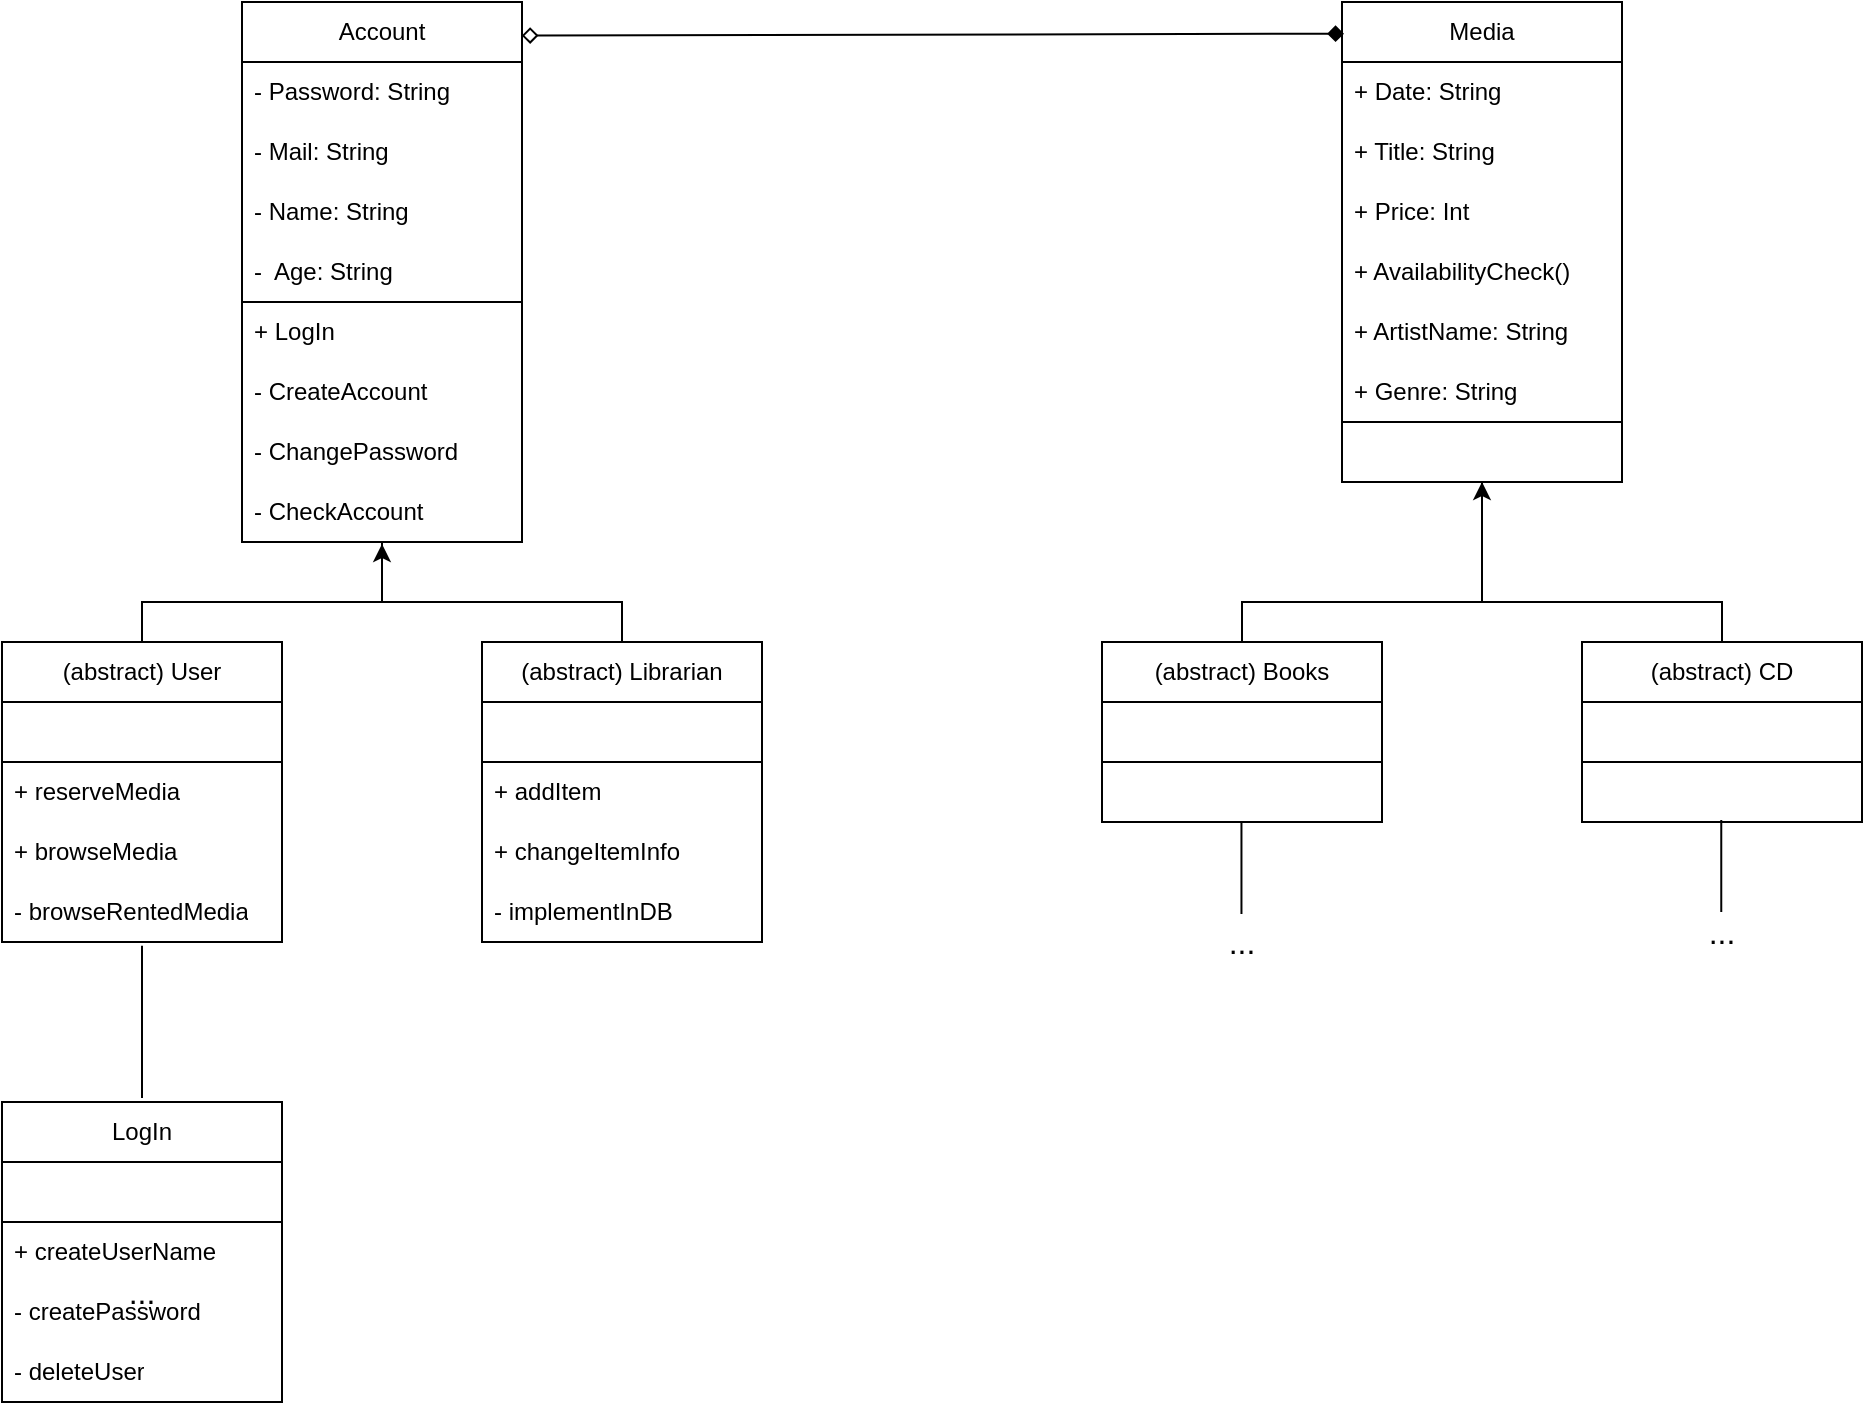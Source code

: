 <mxfile version="22.1.17" type="github">
  <diagram name="Seite-1" id="yhybqIsvf0kZUX5FgobR">
    <mxGraphModel dx="1302" dy="672" grid="1" gridSize="10" guides="1" tooltips="1" connect="1" arrows="1" fold="1" page="1" pageScale="1" pageWidth="827" pageHeight="1169" math="0" shadow="0">
      <root>
        <mxCell id="0" />
        <mxCell id="1" parent="0" />
        <mxCell id="wCuH-ErBM3CNxSrVjR7G-1" value="Account" style="swimlane;fontStyle=0;childLayout=stackLayout;horizontal=1;startSize=30;horizontalStack=0;resizeParent=1;resizeParentMax=0;resizeLast=0;collapsible=1;marginBottom=0;whiteSpace=wrap;html=1;" parent="1" vertex="1">
          <mxGeometry y="180" width="140" height="150" as="geometry" />
        </mxCell>
        <mxCell id="wCuH-ErBM3CNxSrVjR7G-2" value="- Password: String" style="text;strokeColor=none;fillColor=none;align=left;verticalAlign=middle;spacingLeft=4;spacingRight=4;overflow=hidden;points=[[0,0.5],[1,0.5]];portConstraint=eastwest;rotatable=0;whiteSpace=wrap;html=1;" parent="wCuH-ErBM3CNxSrVjR7G-1" vertex="1">
          <mxGeometry y="30" width="140" height="30" as="geometry" />
        </mxCell>
        <mxCell id="wCuH-ErBM3CNxSrVjR7G-4" value="- Mail: String" style="text;strokeColor=none;fillColor=none;align=left;verticalAlign=middle;spacingLeft=4;spacingRight=4;overflow=hidden;points=[[0,0.5],[1,0.5]];portConstraint=eastwest;rotatable=0;whiteSpace=wrap;html=1;" parent="wCuH-ErBM3CNxSrVjR7G-1" vertex="1">
          <mxGeometry y="60" width="140" height="30" as="geometry" />
        </mxCell>
        <mxCell id="wCuH-ErBM3CNxSrVjR7G-3" value="- Name: String" style="text;strokeColor=none;fillColor=none;align=left;verticalAlign=middle;spacingLeft=4;spacingRight=4;overflow=hidden;points=[[0,0.5],[1,0.5]];portConstraint=eastwest;rotatable=0;whiteSpace=wrap;html=1;" parent="wCuH-ErBM3CNxSrVjR7G-1" vertex="1">
          <mxGeometry y="90" width="140" height="30" as="geometry" />
        </mxCell>
        <mxCell id="wCuH-ErBM3CNxSrVjR7G-18" value="-&amp;nbsp; Age: String" style="text;strokeColor=none;fillColor=none;align=left;verticalAlign=middle;spacingLeft=4;spacingRight=4;overflow=hidden;points=[[0,0.5],[1,0.5]];portConstraint=eastwest;rotatable=0;whiteSpace=wrap;html=1;" parent="wCuH-ErBM3CNxSrVjR7G-1" vertex="1">
          <mxGeometry y="120" width="140" height="30" as="geometry" />
        </mxCell>
        <mxCell id="wCuH-ErBM3CNxSrVjR7G-5" value="Media" style="swimlane;fontStyle=0;childLayout=stackLayout;horizontal=1;startSize=30;horizontalStack=0;resizeParent=1;resizeParentMax=0;resizeLast=0;collapsible=1;marginBottom=0;whiteSpace=wrap;html=1;" parent="1" vertex="1">
          <mxGeometry x="550" y="180" width="140" height="240" as="geometry" />
        </mxCell>
        <mxCell id="wCuH-ErBM3CNxSrVjR7G-6" value="+ Date: String" style="text;strokeColor=none;fillColor=none;align=left;verticalAlign=middle;spacingLeft=4;spacingRight=4;overflow=hidden;points=[[0,0.5],[1,0.5]];portConstraint=eastwest;rotatable=0;whiteSpace=wrap;html=1;" parent="wCuH-ErBM3CNxSrVjR7G-5" vertex="1">
          <mxGeometry y="30" width="140" height="30" as="geometry" />
        </mxCell>
        <mxCell id="wCuH-ErBM3CNxSrVjR7G-7" value="+ Title: String" style="text;strokeColor=none;fillColor=none;align=left;verticalAlign=middle;spacingLeft=4;spacingRight=4;overflow=hidden;points=[[0,0.5],[1,0.5]];portConstraint=eastwest;rotatable=0;whiteSpace=wrap;html=1;" parent="wCuH-ErBM3CNxSrVjR7G-5" vertex="1">
          <mxGeometry y="60" width="140" height="30" as="geometry" />
        </mxCell>
        <mxCell id="wCuH-ErBM3CNxSrVjR7G-8" value="+ Price: Int" style="text;strokeColor=none;fillColor=none;align=left;verticalAlign=middle;spacingLeft=4;spacingRight=4;overflow=hidden;points=[[0,0.5],[1,0.5]];portConstraint=eastwest;rotatable=0;whiteSpace=wrap;html=1;" parent="wCuH-ErBM3CNxSrVjR7G-5" vertex="1">
          <mxGeometry y="90" width="140" height="30" as="geometry" />
        </mxCell>
        <mxCell id="w5hebU1gcQDUNisPVcae-45" value="+ AvailabilityCheck()" style="text;strokeColor=none;fillColor=none;align=left;verticalAlign=middle;spacingLeft=4;spacingRight=4;overflow=hidden;points=[[0,0.5],[1,0.5]];portConstraint=eastwest;rotatable=0;whiteSpace=wrap;html=1;" parent="wCuH-ErBM3CNxSrVjR7G-5" vertex="1">
          <mxGeometry y="120" width="140" height="30" as="geometry" />
        </mxCell>
        <mxCell id="w5hebU1gcQDUNisPVcae-46" value="+ ArtistName: String" style="text;strokeColor=none;fillColor=none;align=left;verticalAlign=middle;spacingLeft=4;spacingRight=4;overflow=hidden;points=[[0,0.5],[1,0.5]];portConstraint=eastwest;rotatable=0;whiteSpace=wrap;html=1;" parent="wCuH-ErBM3CNxSrVjR7G-5" vertex="1">
          <mxGeometry y="150" width="140" height="30" as="geometry" />
        </mxCell>
        <mxCell id="w5hebU1gcQDUNisPVcae-47" value="+ Genre: String" style="text;strokeColor=none;fillColor=none;align=left;verticalAlign=middle;spacingLeft=4;spacingRight=4;overflow=hidden;points=[[0,0.5],[1,0.5]];portConstraint=eastwest;rotatable=0;whiteSpace=wrap;html=1;" parent="wCuH-ErBM3CNxSrVjR7G-5" vertex="1">
          <mxGeometry y="180" width="140" height="30" as="geometry" />
        </mxCell>
        <mxCell id="w5hebU1gcQDUNisPVcae-51" value="" style="swimlane;fontStyle=0;childLayout=stackLayout;horizontal=1;startSize=0;horizontalStack=0;resizeParent=1;resizeParentMax=0;resizeLast=0;collapsible=1;marginBottom=0;whiteSpace=wrap;html=1;" parent="wCuH-ErBM3CNxSrVjR7G-5" vertex="1">
          <mxGeometry y="210" width="140" height="30" as="geometry" />
        </mxCell>
        <mxCell id="wCuH-ErBM3CNxSrVjR7G-9" value="(abstract) Books" style="swimlane;fontStyle=0;childLayout=stackLayout;horizontal=1;startSize=30;horizontalStack=0;resizeParent=1;resizeParentMax=0;resizeLast=0;collapsible=1;marginBottom=0;whiteSpace=wrap;html=1;" parent="1" vertex="1">
          <mxGeometry x="430" y="500" width="140" height="60" as="geometry" />
        </mxCell>
        <mxCell id="wCuH-ErBM3CNxSrVjR7G-30" value="" style="endArrow=classic;html=1;rounded=0;entryX=0.5;entryY=1;entryDx=0;entryDy=0;exitX=0.5;exitY=0;exitDx=0;exitDy=0;" parent="1" source="wCuH-ErBM3CNxSrVjR7G-9" edge="1" target="w5hebU1gcQDUNisPVcae-51">
          <mxGeometry width="50" height="50" relative="1" as="geometry">
            <mxPoint x="410" y="520" as="sourcePoint" />
            <mxPoint x="619.58" y="450.81" as="targetPoint" />
            <Array as="points">
              <mxPoint x="500" y="480" />
              <mxPoint x="620" y="480" />
            </Array>
          </mxGeometry>
        </mxCell>
        <mxCell id="wCuH-ErBM3CNxSrVjR7G-32" value="" style="swimlane;fontStyle=0;childLayout=stackLayout;horizontal=1;startSize=0;horizontalStack=0;resizeParent=1;resizeParentMax=0;resizeLast=0;collapsible=1;marginBottom=0;whiteSpace=wrap;html=1;" parent="1" vertex="1">
          <mxGeometry x="430" y="560" width="140" height="30" as="geometry" />
        </mxCell>
        <mxCell id="w5hebU1gcQDUNisPVcae-1" value="" style="endArrow=none;html=1;rounded=0;exitX=0.5;exitY=0;exitDx=0;exitDy=0;entryX=0.5;entryY=1;entryDx=0;entryDy=0;" parent="1" source="w5hebU1gcQDUNisPVcae-2" edge="1" target="w5hebU1gcQDUNisPVcae-51">
          <mxGeometry width="50" height="50" relative="1" as="geometry">
            <mxPoint x="740" y="480" as="sourcePoint" />
            <mxPoint x="620" y="450" as="targetPoint" />
            <Array as="points">
              <mxPoint x="740" y="480" />
              <mxPoint x="620" y="480" />
            </Array>
          </mxGeometry>
        </mxCell>
        <mxCell id="w5hebU1gcQDUNisPVcae-2" value="(abstract) CD" style="swimlane;fontStyle=0;childLayout=stackLayout;horizontal=1;startSize=30;horizontalStack=0;resizeParent=1;resizeParentMax=0;resizeLast=0;collapsible=1;marginBottom=0;whiteSpace=wrap;html=1;" parent="1" vertex="1">
          <mxGeometry x="670" y="500" width="140" height="60" as="geometry" />
        </mxCell>
        <mxCell id="w5hebU1gcQDUNisPVcae-3" value="" style="swimlane;fontStyle=0;childLayout=stackLayout;horizontal=1;startSize=0;horizontalStack=0;resizeParent=1;resizeParentMax=0;resizeLast=0;collapsible=1;marginBottom=0;whiteSpace=wrap;html=1;" parent="1" vertex="1">
          <mxGeometry x="670" y="560" width="140" height="30" as="geometry" />
        </mxCell>
        <mxCell id="w5hebU1gcQDUNisPVcae-7" value="(abstract) User" style="swimlane;fontStyle=0;childLayout=stackLayout;horizontal=1;startSize=30;horizontalStack=0;resizeParent=1;resizeParentMax=0;resizeLast=0;collapsible=1;marginBottom=0;whiteSpace=wrap;html=1;" parent="1" vertex="1">
          <mxGeometry x="-120" y="500" width="140" height="60" as="geometry" />
        </mxCell>
        <mxCell id="w5hebU1gcQDUNisPVcae-8" value="" style="endArrow=classic;html=1;rounded=0;entryX=0.497;entryY=1.027;entryDx=0;entryDy=0;entryPerimeter=0;exitX=0.5;exitY=0;exitDx=0;exitDy=0;" parent="1" source="w5hebU1gcQDUNisPVcae-7" edge="1">
          <mxGeometry width="50" height="50" relative="1" as="geometry">
            <mxPoint x="-140" y="520" as="sourcePoint" />
            <mxPoint x="70" y="451" as="targetPoint" />
            <Array as="points">
              <mxPoint x="-50" y="480" />
              <mxPoint x="70" y="480" />
            </Array>
          </mxGeometry>
        </mxCell>
        <mxCell id="w5hebU1gcQDUNisPVcae-9" value="" style="swimlane;fontStyle=0;childLayout=stackLayout;horizontal=1;startSize=0;horizontalStack=0;resizeParent=1;resizeParentMax=0;resizeLast=0;collapsible=1;marginBottom=0;whiteSpace=wrap;html=1;" parent="1" vertex="1">
          <mxGeometry x="-120" y="560" width="140" height="90" as="geometry" />
        </mxCell>
        <mxCell id="w5hebU1gcQDUNisPVcae-10" value="+ reserveMedia" style="text;strokeColor=none;fillColor=none;align=left;verticalAlign=middle;spacingLeft=4;spacingRight=4;overflow=hidden;points=[[0,0.5],[1,0.5]];portConstraint=eastwest;rotatable=0;whiteSpace=wrap;html=1;" parent="w5hebU1gcQDUNisPVcae-9" vertex="1">
          <mxGeometry width="140" height="30" as="geometry" />
        </mxCell>
        <mxCell id="w5hebU1gcQDUNisPVcae-11" value="+ browseMedia" style="text;strokeColor=none;fillColor=none;align=left;verticalAlign=middle;spacingLeft=4;spacingRight=4;overflow=hidden;points=[[0,0.5],[1,0.5]];portConstraint=eastwest;rotatable=0;whiteSpace=wrap;html=1;" parent="w5hebU1gcQDUNisPVcae-9" vertex="1">
          <mxGeometry y="30" width="140" height="30" as="geometry" />
        </mxCell>
        <mxCell id="w5hebU1gcQDUNisPVcae-22" value="- browseRentedMedia" style="text;strokeColor=none;fillColor=none;align=left;verticalAlign=middle;spacingLeft=4;spacingRight=4;overflow=hidden;points=[[0,0.5],[1,0.5]];portConstraint=eastwest;rotatable=0;whiteSpace=wrap;html=1;" parent="w5hebU1gcQDUNisPVcae-9" vertex="1">
          <mxGeometry y="60" width="140" height="30" as="geometry" />
        </mxCell>
        <mxCell id="w5hebU1gcQDUNisPVcae-13" value="" style="endArrow=none;html=1;rounded=0;exitX=0.5;exitY=0;exitDx=0;exitDy=0;" parent="1" source="w5hebU1gcQDUNisPVcae-14" edge="1">
          <mxGeometry width="50" height="50" relative="1" as="geometry">
            <mxPoint x="190" y="480" as="sourcePoint" />
            <mxPoint x="70" y="450" as="targetPoint" />
            <Array as="points">
              <mxPoint x="190" y="480" />
              <mxPoint x="70" y="480" />
            </Array>
          </mxGeometry>
        </mxCell>
        <mxCell id="w5hebU1gcQDUNisPVcae-14" value="(abstract) Librarian" style="swimlane;fontStyle=0;childLayout=stackLayout;horizontal=1;startSize=30;horizontalStack=0;resizeParent=1;resizeParentMax=0;resizeLast=0;collapsible=1;marginBottom=0;whiteSpace=wrap;html=1;" parent="1" vertex="1">
          <mxGeometry x="120" y="500" width="140" height="60" as="geometry" />
        </mxCell>
        <mxCell id="w5hebU1gcQDUNisPVcae-15" value="" style="swimlane;fontStyle=0;childLayout=stackLayout;horizontal=1;startSize=0;horizontalStack=0;resizeParent=1;resizeParentMax=0;resizeLast=0;collapsible=1;marginBottom=0;whiteSpace=wrap;html=1;" parent="1" vertex="1">
          <mxGeometry x="120" y="560" width="140" height="90" as="geometry" />
        </mxCell>
        <mxCell id="w5hebU1gcQDUNisPVcae-16" value="+ addItem" style="text;strokeColor=none;fillColor=none;align=left;verticalAlign=middle;spacingLeft=4;spacingRight=4;overflow=hidden;points=[[0,0.5],[1,0.5]];portConstraint=eastwest;rotatable=0;whiteSpace=wrap;html=1;" parent="w5hebU1gcQDUNisPVcae-15" vertex="1">
          <mxGeometry width="140" height="30" as="geometry" />
        </mxCell>
        <mxCell id="w5hebU1gcQDUNisPVcae-35" value="+ changeItemInfo" style="text;strokeColor=none;fillColor=none;align=left;verticalAlign=middle;spacingLeft=4;spacingRight=4;overflow=hidden;points=[[0,0.5],[1,0.5]];portConstraint=eastwest;rotatable=0;whiteSpace=wrap;html=1;" parent="w5hebU1gcQDUNisPVcae-15" vertex="1">
          <mxGeometry y="30" width="140" height="30" as="geometry" />
        </mxCell>
        <mxCell id="0gwWk5GA2WHgjFsRmZs9-11" value="- implementInDB" style="text;strokeColor=none;fillColor=none;align=left;verticalAlign=middle;spacingLeft=4;spacingRight=4;overflow=hidden;points=[[0,0.5],[1,0.5]];portConstraint=eastwest;rotatable=0;whiteSpace=wrap;html=1;" parent="w5hebU1gcQDUNisPVcae-15" vertex="1">
          <mxGeometry y="60" width="140" height="30" as="geometry" />
        </mxCell>
        <mxCell id="w5hebU1gcQDUNisPVcae-19" value="" style="endArrow=diamond;html=1;rounded=0;entryX=0.007;entryY=0.066;entryDx=0;entryDy=0;entryPerimeter=0;exitX=0.999;exitY=0.112;exitDx=0;exitDy=0;exitPerimeter=0;startArrow=diamond;startFill=0;endFill=1;" parent="1" source="wCuH-ErBM3CNxSrVjR7G-1" target="wCuH-ErBM3CNxSrVjR7G-5" edge="1">
          <mxGeometry width="50" height="50" relative="1" as="geometry">
            <mxPoint x="300" y="440" as="sourcePoint" />
            <mxPoint x="350" y="390" as="targetPoint" />
          </mxGeometry>
        </mxCell>
        <mxCell id="w5hebU1gcQDUNisPVcae-23" value="" style="endArrow=none;html=1;rounded=0;exitX=0.5;exitY=1.061;exitDx=0;exitDy=0;exitPerimeter=0;" parent="1" source="w5hebU1gcQDUNisPVcae-22" edge="1">
          <mxGeometry width="50" height="50" relative="1" as="geometry">
            <mxPoint x="-50" y="730" as="sourcePoint" />
            <mxPoint x="-50" y="728" as="targetPoint" />
          </mxGeometry>
        </mxCell>
        <mxCell id="w5hebU1gcQDUNisPVcae-30" value="&lt;font style=&quot;font-size: 16px;&quot;&gt;...&lt;/font&gt;" style="text;html=1;strokeColor=none;fillColor=none;align=center;verticalAlign=middle;whiteSpace=wrap;rounded=0;" parent="1" vertex="1">
          <mxGeometry x="-80" y="810" width="60" height="30" as="geometry" />
        </mxCell>
        <mxCell id="w5hebU1gcQDUNisPVcae-31" value="" style="endArrow=none;html=1;rounded=0;exitX=0.5;exitY=1.061;exitDx=0;exitDy=0;exitPerimeter=0;" parent="1" edge="1">
          <mxGeometry width="50" height="50" relative="1" as="geometry">
            <mxPoint x="739.63" y="589" as="sourcePoint" />
            <mxPoint x="739.63" y="635" as="targetPoint" />
          </mxGeometry>
        </mxCell>
        <mxCell id="w5hebU1gcQDUNisPVcae-32" value="&lt;font style=&quot;font-size: 16px;&quot;&gt;...&lt;/font&gt;" style="text;html=1;strokeColor=none;fillColor=none;align=center;verticalAlign=middle;whiteSpace=wrap;rounded=0;" parent="1" vertex="1">
          <mxGeometry x="710" y="630" width="60" height="30" as="geometry" />
        </mxCell>
        <mxCell id="w5hebU1gcQDUNisPVcae-33" value="" style="endArrow=none;html=1;rounded=0;exitX=0.5;exitY=1.061;exitDx=0;exitDy=0;exitPerimeter=0;" parent="1" edge="1">
          <mxGeometry width="50" height="50" relative="1" as="geometry">
            <mxPoint x="499.73" y="590" as="sourcePoint" />
            <mxPoint x="499.73" y="636" as="targetPoint" />
          </mxGeometry>
        </mxCell>
        <mxCell id="w5hebU1gcQDUNisPVcae-34" value="&lt;font style=&quot;font-size: 16px;&quot;&gt;...&lt;/font&gt;" style="text;html=1;strokeColor=none;fillColor=none;align=center;verticalAlign=middle;whiteSpace=wrap;rounded=0;" parent="1" vertex="1">
          <mxGeometry x="470" y="635" width="60" height="30" as="geometry" />
        </mxCell>
        <mxCell id="w5hebU1gcQDUNisPVcae-49" value="" style="swimlane;fontStyle=0;childLayout=stackLayout;horizontal=1;startSize=0;horizontalStack=0;resizeParent=1;resizeParentMax=0;resizeLast=0;collapsible=1;marginBottom=0;whiteSpace=wrap;html=1;align=left;" parent="1" vertex="1">
          <mxGeometry y="330" width="140" height="120" as="geometry">
            <mxRectangle y="360" width="140" height="30" as="alternateBounds" />
          </mxGeometry>
        </mxCell>
        <mxCell id="0gwWk5GA2WHgjFsRmZs9-6" value="+ LogIn" style="text;strokeColor=none;fillColor=none;align=left;verticalAlign=middle;spacingLeft=4;spacingRight=4;overflow=hidden;points=[[0,0.5],[1,0.5]];portConstraint=eastwest;rotatable=0;whiteSpace=wrap;html=1;" parent="w5hebU1gcQDUNisPVcae-49" vertex="1">
          <mxGeometry width="140" height="30" as="geometry" />
        </mxCell>
        <mxCell id="8xsBSctfTAcTEoWNdiV7-6" value="- CreateAccount" style="text;strokeColor=none;fillColor=none;align=left;verticalAlign=middle;spacingLeft=4;spacingRight=4;overflow=hidden;points=[[0,0.5],[1,0.5]];portConstraint=eastwest;rotatable=0;whiteSpace=wrap;html=1;" vertex="1" parent="w5hebU1gcQDUNisPVcae-49">
          <mxGeometry y="30" width="140" height="30" as="geometry" />
        </mxCell>
        <mxCell id="0gwWk5GA2WHgjFsRmZs9-8" value="- ChangePassword" style="text;strokeColor=none;fillColor=none;align=left;verticalAlign=middle;spacingLeft=4;spacingRight=4;overflow=hidden;points=[[0,0.5],[1,0.5]];portConstraint=eastwest;rotatable=0;whiteSpace=wrap;html=1;" parent="w5hebU1gcQDUNisPVcae-49" vertex="1">
          <mxGeometry y="60" width="140" height="30" as="geometry" />
        </mxCell>
        <mxCell id="0gwWk5GA2WHgjFsRmZs9-7" value="- CheckAccount" style="text;strokeColor=none;fillColor=none;align=left;verticalAlign=middle;spacingLeft=4;spacingRight=4;overflow=hidden;points=[[0,0.5],[1,0.5]];portConstraint=eastwest;rotatable=0;whiteSpace=wrap;html=1;" parent="w5hebU1gcQDUNisPVcae-49" vertex="1">
          <mxGeometry y="90" width="140" height="30" as="geometry" />
        </mxCell>
        <mxCell id="8xsBSctfTAcTEoWNdiV7-1" value="LogIn" style="swimlane;fontStyle=0;childLayout=stackLayout;horizontal=1;startSize=30;horizontalStack=0;resizeParent=1;resizeParentMax=0;resizeLast=0;collapsible=1;marginBottom=0;whiteSpace=wrap;html=1;" vertex="1" parent="1">
          <mxGeometry x="-120" y="730" width="140" height="60" as="geometry" />
        </mxCell>
        <mxCell id="8xsBSctfTAcTEoWNdiV7-2" value="" style="swimlane;fontStyle=0;childLayout=stackLayout;horizontal=1;startSize=0;horizontalStack=0;resizeParent=1;resizeParentMax=0;resizeLast=0;collapsible=1;marginBottom=0;whiteSpace=wrap;html=1;" vertex="1" parent="1">
          <mxGeometry x="-120" y="790" width="140" height="90" as="geometry" />
        </mxCell>
        <mxCell id="8xsBSctfTAcTEoWNdiV7-3" value="+ createUserName" style="text;strokeColor=none;fillColor=none;align=left;verticalAlign=middle;spacingLeft=4;spacingRight=4;overflow=hidden;points=[[0,0.5],[1,0.5]];portConstraint=eastwest;rotatable=0;whiteSpace=wrap;html=1;" vertex="1" parent="8xsBSctfTAcTEoWNdiV7-2">
          <mxGeometry width="140" height="30" as="geometry" />
        </mxCell>
        <mxCell id="8xsBSctfTAcTEoWNdiV7-4" value="- createPassword" style="text;strokeColor=none;fillColor=none;align=left;verticalAlign=middle;spacingLeft=4;spacingRight=4;overflow=hidden;points=[[0,0.5],[1,0.5]];portConstraint=eastwest;rotatable=0;whiteSpace=wrap;html=1;" vertex="1" parent="8xsBSctfTAcTEoWNdiV7-2">
          <mxGeometry y="30" width="140" height="30" as="geometry" />
        </mxCell>
        <mxCell id="8xsBSctfTAcTEoWNdiV7-5" value="- deleteUser" style="text;strokeColor=none;fillColor=none;align=left;verticalAlign=middle;spacingLeft=4;spacingRight=4;overflow=hidden;points=[[0,0.5],[1,0.5]];portConstraint=eastwest;rotatable=0;whiteSpace=wrap;html=1;" vertex="1" parent="8xsBSctfTAcTEoWNdiV7-2">
          <mxGeometry y="60" width="140" height="30" as="geometry" />
        </mxCell>
      </root>
    </mxGraphModel>
  </diagram>
</mxfile>
